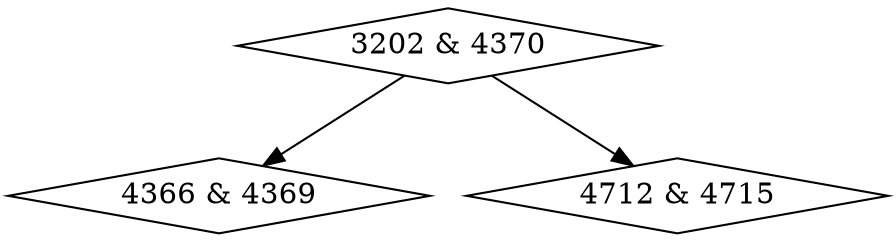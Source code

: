 digraph {
0 [label = "3202 & 4370", shape = diamond];
1 [label = "4366 & 4369", shape = diamond];
2 [label = "4712 & 4715", shape = diamond];
0->1;
0->2;
}
